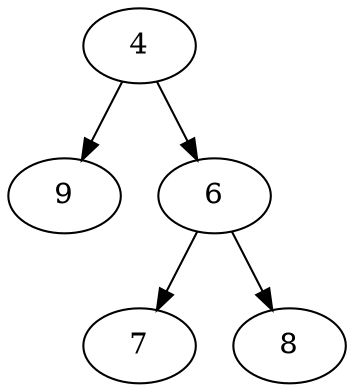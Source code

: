 digraph {
  n4 [label="4" pos="1.4,2.0!" ]
  n9 [label="9" pos="2.8,1.0!" ]
  n6 [label="6" pos="0.0,1.0!" ]
  n7 [label="7" pos="0.7,0.0!" ]
  n8 [label="8" pos="-0.7,0.0!" ]
  n4 -> n9 
  n4 -> n6 
  n6 -> n7 
  n6 -> n8 
}